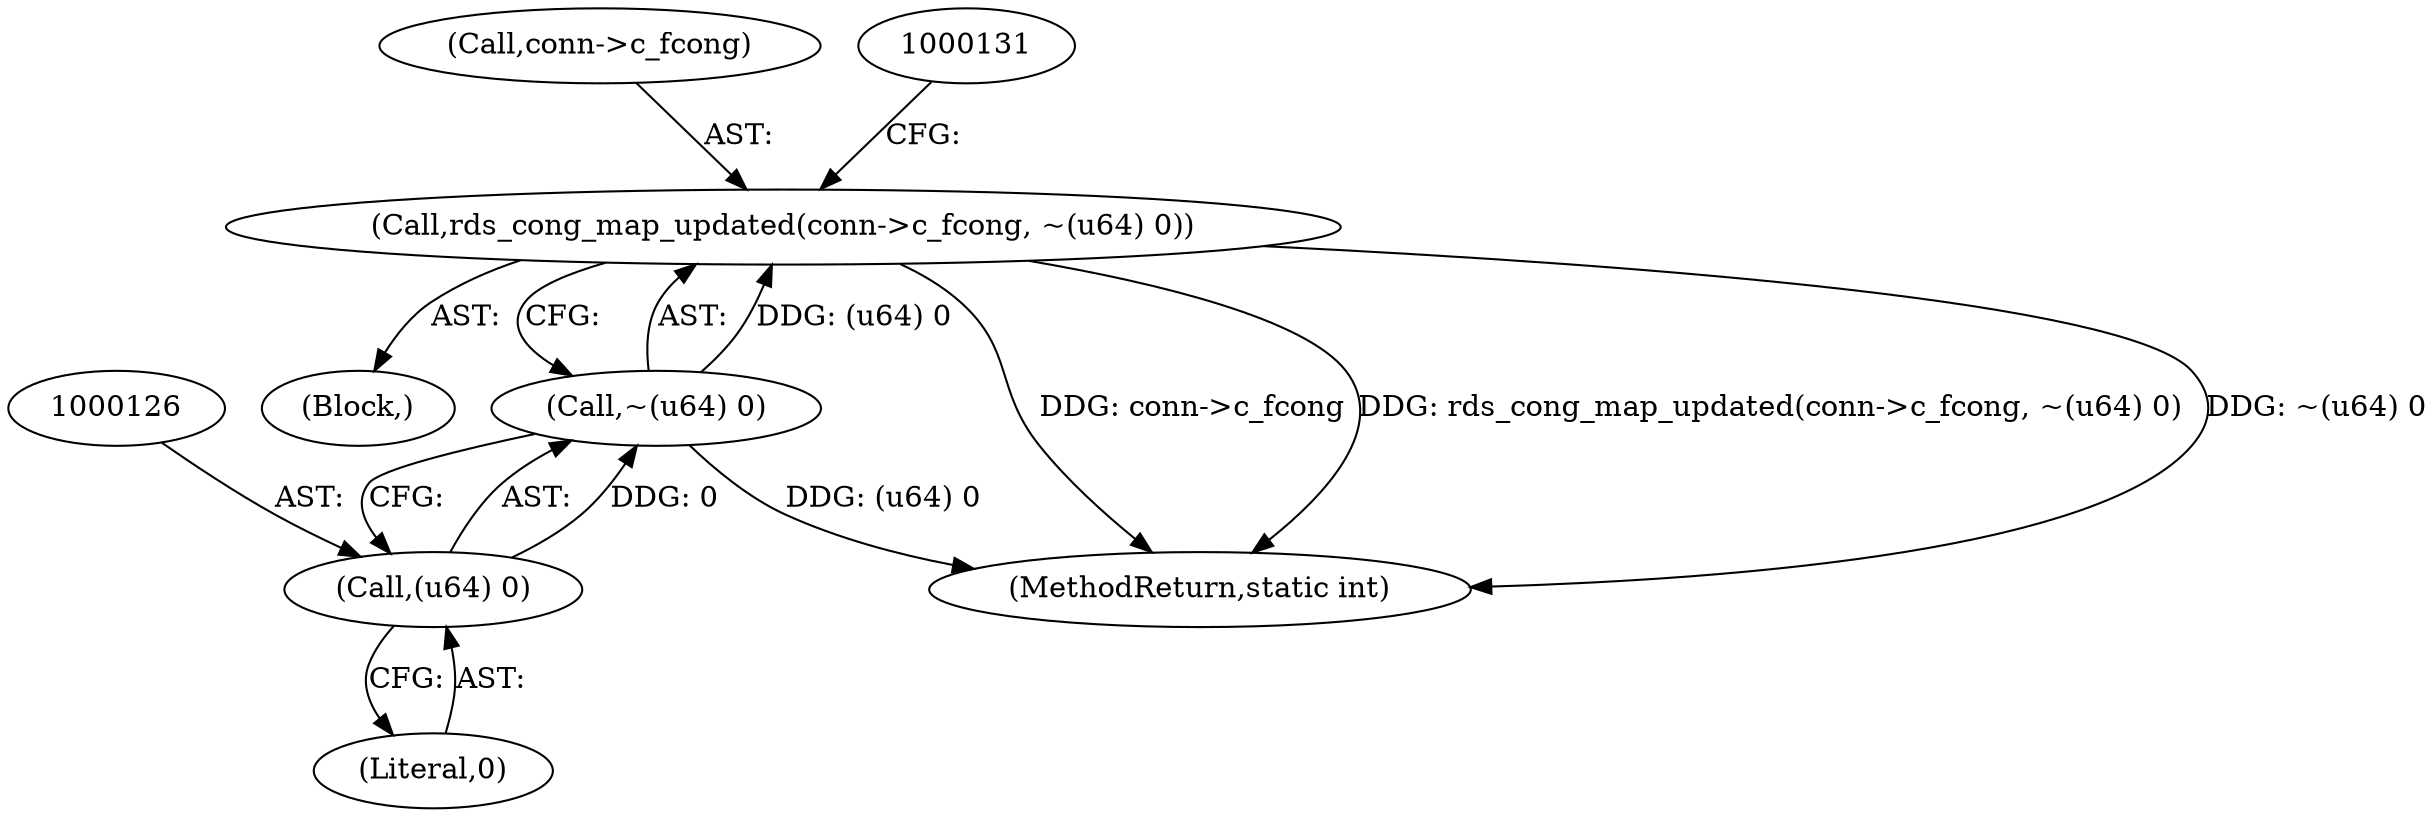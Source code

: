 digraph "0_linux_6094628bfd94323fc1cea05ec2c6affd98c18f7f_0@API" {
"1000120" [label="(Call,rds_cong_map_updated(conn->c_fcong, ~(u64) 0))"];
"1000124" [label="(Call,~(u64) 0)"];
"1000125" [label="(Call,(u64) 0)"];
"1000125" [label="(Call,(u64) 0)"];
"1000121" [label="(Call,conn->c_fcong)"];
"1000127" [label="(Literal,0)"];
"1000119" [label="(Block,)"];
"1000124" [label="(Call,~(u64) 0)"];
"1000192" [label="(MethodReturn,static int)"];
"1000120" [label="(Call,rds_cong_map_updated(conn->c_fcong, ~(u64) 0))"];
"1000120" -> "1000119"  [label="AST: "];
"1000120" -> "1000124"  [label="CFG: "];
"1000121" -> "1000120"  [label="AST: "];
"1000124" -> "1000120"  [label="AST: "];
"1000131" -> "1000120"  [label="CFG: "];
"1000120" -> "1000192"  [label="DDG: conn->c_fcong"];
"1000120" -> "1000192"  [label="DDG: rds_cong_map_updated(conn->c_fcong, ~(u64) 0)"];
"1000120" -> "1000192"  [label="DDG: ~(u64) 0"];
"1000124" -> "1000120"  [label="DDG: (u64) 0"];
"1000124" -> "1000125"  [label="CFG: "];
"1000125" -> "1000124"  [label="AST: "];
"1000124" -> "1000192"  [label="DDG: (u64) 0"];
"1000125" -> "1000124"  [label="DDG: 0"];
"1000125" -> "1000127"  [label="CFG: "];
"1000126" -> "1000125"  [label="AST: "];
"1000127" -> "1000125"  [label="AST: "];
}
